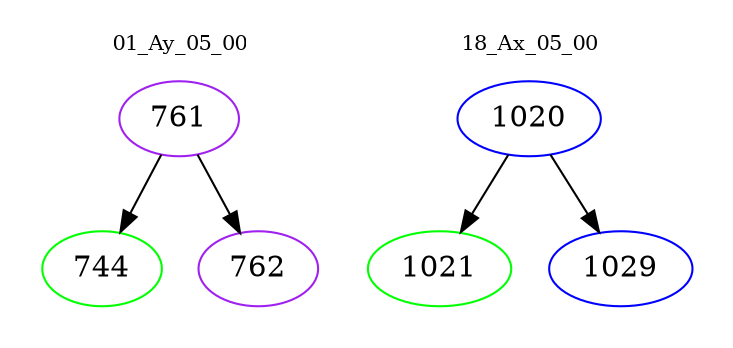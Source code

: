 digraph{
subgraph cluster_0 {
color = white
label = "01_Ay_05_00";
fontsize=10;
T0_761 [label="761", color="purple"]
T0_761 -> T0_744 [color="black"]
T0_744 [label="744", color="green"]
T0_761 -> T0_762 [color="black"]
T0_762 [label="762", color="purple"]
}
subgraph cluster_1 {
color = white
label = "18_Ax_05_00";
fontsize=10;
T1_1020 [label="1020", color="blue"]
T1_1020 -> T1_1021 [color="black"]
T1_1021 [label="1021", color="green"]
T1_1020 -> T1_1029 [color="black"]
T1_1029 [label="1029", color="blue"]
}
}
